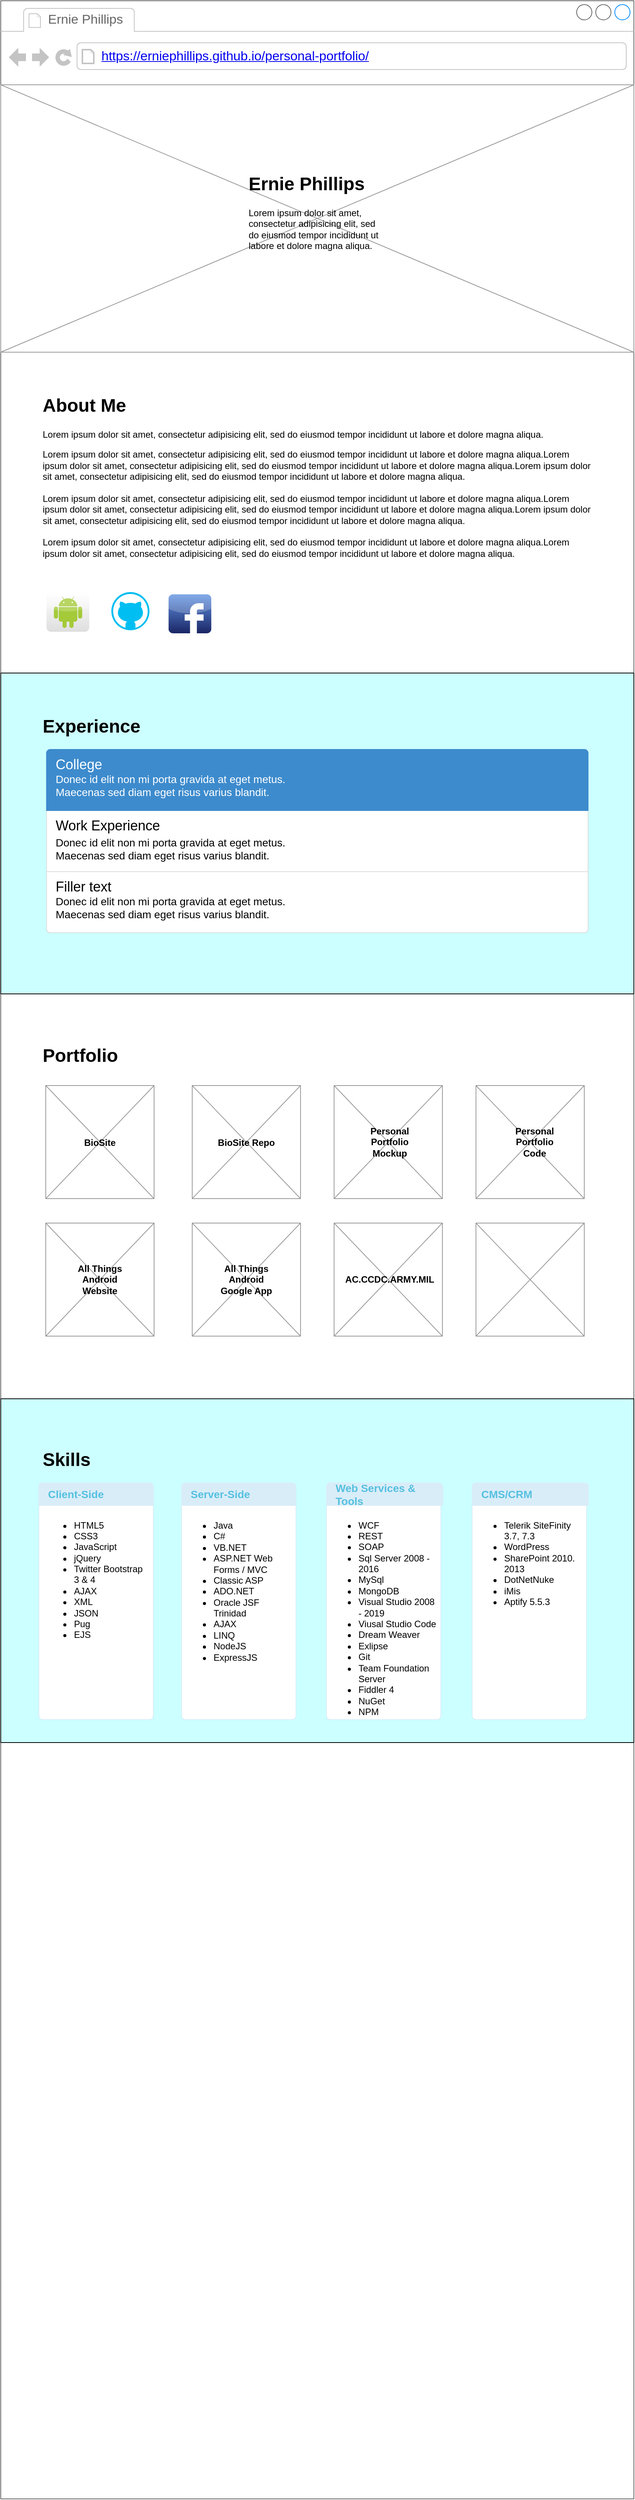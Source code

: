 <mxfile version="11.1.4" type="github"><diagram id="XvP-NfE9k2tqU_tiFjAC" name="Page-1"><mxGraphModel dx="1422" dy="715" grid="1" gridSize="10" guides="1" tooltips="1" connect="1" arrows="1" fold="1" page="1" pageScale="1" pageWidth="850" pageHeight="1100" math="0" shadow="0"><root><mxCell id="0"/><mxCell id="1" parent="0"/><mxCell id="Pns0g27VDbzkiIFMj3sT-1" value="" style="strokeWidth=1;shadow=0;dashed=0;align=center;html=1;shape=mxgraph.mockup.containers.browserWindow;rSize=0;fillColor=#ffffff;strokeColor=#666666;strokeColor2=#008cff;strokeColor3=#c4c4c4;mainText=,;recursiveResize=0;movable=0;resizable=0;rotatable=0;deletable=0;editable=0;connectable=0;" vertex="1" parent="1"><mxGeometry x="10" y="10" width="830" height="3270" as="geometry"/></mxCell><mxCell id="Pns0g27VDbzkiIFMj3sT-2" value="Ernie Phillips" style="strokeWidth=1;shadow=0;dashed=0;align=center;html=1;shape=mxgraph.mockup.containers.anchor;fontSize=17;fontColor=#666666;align=left;" vertex="1" parent="Pns0g27VDbzkiIFMj3sT-1"><mxGeometry x="60" y="12" width="110" height="26" as="geometry"/></mxCell><mxCell id="Pns0g27VDbzkiIFMj3sT-3" value="&lt;a href=&quot;https://erniephillips.github.io/personal-portfolio/&quot;&gt;https://erniephillips.github.io/personal-portfolio/&lt;/a&gt;" style="strokeWidth=1;shadow=0;dashed=0;align=center;html=1;shape=mxgraph.mockup.containers.anchor;rSize=0;fontSize=17;fontColor=#666666;align=left;" vertex="1" parent="Pns0g27VDbzkiIFMj3sT-1"><mxGeometry x="130" y="60" width="250" height="26" as="geometry"/></mxCell><mxCell id="Pns0g27VDbzkiIFMj3sT-9" value="&lt;h1&gt;About Me&lt;/h1&gt;&lt;p&gt;Lorem ipsum dolor sit amet, consectetur adipisicing elit, sed do eiusmod tempor incididunt ut labore et dolore magna aliqua.&amp;nbsp;&lt;/p&gt;Lorem ipsum dolor sit amet, consectetur adipisicing elit, sed do eiusmod tempor incididunt ut labore et dolore magna aliqua.Lorem ipsum dolor sit amet, consectetur adipisicing elit, sed do eiusmod tempor incididunt ut labore et dolore magna aliqua.Lorem ipsum dolor sit amet, consectetur adipisicing elit, sed do eiusmod tempor incididunt ut labore et dolore magna aliqua.&lt;br&gt;&lt;br&gt;Lorem ipsum dolor sit amet, consectetur adipisicing elit, sed do eiusmod tempor incididunt ut labore et dolore magna aliqua.Lorem ipsum dolor sit amet, consectetur adipisicing elit, sed do eiusmod tempor incididunt ut labore et dolore magna aliqua.Lorem ipsum dolor sit amet, consectetur adipisicing elit, sed do eiusmod tempor incididunt ut labore et dolore magna aliqua.&lt;br&gt;&lt;br&gt;Lorem ipsum dolor sit amet, consectetur adipisicing elit, sed do eiusmod tempor incididunt ut labore et dolore magna aliqua.Lorem ipsum dolor sit amet, consectetur adipisicing elit, sed do eiusmod tempor incididunt ut labore et dolore magna aliqua." style="text;html=1;strokeColor=none;fillColor=none;spacing=5;spacingTop=-20;whiteSpace=wrap;overflow=hidden;rounded=0;movable=0;resizable=0;rotatable=0;deletable=0;editable=0;connectable=0;" vertex="1" parent="Pns0g27VDbzkiIFMj3sT-1"><mxGeometry x="50" y="510" width="730" height="320" as="geometry"/></mxCell><mxCell id="Pns0g27VDbzkiIFMj3sT-10" value="" style="dashed=0;outlineConnect=0;html=1;align=center;labelPosition=center;verticalLabelPosition=bottom;verticalAlign=top;shape=mxgraph.webicons.android;fillColor=#FFFFFF;gradientColor=#DFDEDE" vertex="1" parent="Pns0g27VDbzkiIFMj3sT-1"><mxGeometry x="60" y="774" width="56" height="52" as="geometry"/></mxCell><mxCell id="Pns0g27VDbzkiIFMj3sT-11" value="" style="verticalLabelPosition=bottom;html=1;verticalAlign=top;align=center;strokeColor=none;fillColor=#00BEF2;shape=mxgraph.azure.github_code;pointerEvents=1;" vertex="1" parent="Pns0g27VDbzkiIFMj3sT-1"><mxGeometry x="145" y="774" width="50" height="50" as="geometry"/></mxCell><mxCell id="Pns0g27VDbzkiIFMj3sT-12" value="" style="dashed=0;outlineConnect=0;html=1;align=center;labelPosition=center;verticalLabelPosition=bottom;verticalAlign=top;shape=mxgraph.webicons.facebook;fillColor=#6294E4;gradientColor=#1A2665" vertex="1" parent="Pns0g27VDbzkiIFMj3sT-1"><mxGeometry x="220" y="777" width="56" height="51" as="geometry"/></mxCell><mxCell id="Pns0g27VDbzkiIFMj3sT-13" value="" style="whiteSpace=wrap;html=1;fillColor=#CCFFFF;movable=0;resizable=0;rotatable=0;deletable=0;editable=0;connectable=0;" vertex="1" parent="Pns0g27VDbzkiIFMj3sT-1"><mxGeometry y="880" width="830" height="420" as="geometry"/></mxCell><mxCell id="Pns0g27VDbzkiIFMj3sT-14" value="&lt;h1&gt;Experience&lt;/h1&gt;&lt;div&gt;&lt;br&gt;&lt;/div&gt;&lt;p&gt;&lt;/p&gt;" style="text;html=1;strokeColor=none;fillColor=none;spacing=5;spacingTop=-20;whiteSpace=wrap;overflow=hidden;rounded=0;movable=0;resizable=0;rotatable=0;deletable=0;editable=0;connectable=0;" vertex="1" parent="Pns0g27VDbzkiIFMj3sT-1"><mxGeometry x="50" y="930" width="730" height="320" as="geometry"/></mxCell><mxCell id="Pns0g27VDbzkiIFMj3sT-15" value="" style="html=1;shadow=0;dashed=0;shape=mxgraph.bootstrap.rrect;rSize=5;fillColor=#ffffff;strokeColor=#dddddd;whiteSpace=wrap;" vertex="1" parent="Pns0g27VDbzkiIFMj3sT-1"><mxGeometry x="60" y="980" width="710" height="240" as="geometry"/></mxCell><mxCell id="Pns0g27VDbzkiIFMj3sT-16" value="Donec id elit non mi porta gravida at eget metus.&#10;Maecenas sed diam eget risus varius blandit." style="strokeColor=inherit;fillColor=inherit;gradientColor=inherit;html=1;shadow=0;dashed=0;shape=mxgraph.bootstrap.rect;perimeter=none;spacingLeft=10;align=left;fontSize=14;whiteSpace=wrap;verticalAlign=bottom;spacingBottom=10;resizeWidth=1;" vertex="1" parent="Pns0g27VDbzkiIFMj3sT-15"><mxGeometry width="710" height="80" relative="1" as="geometry"><mxPoint y="80" as="offset"/></mxGeometry></mxCell><mxCell id="Pns0g27VDbzkiIFMj3sT-17" value="Work Experience" style="html=1;shadow=0;dashed=0;shape=mxgraph.bootstrap.anchor;spacingLeft=10;align=left;fontSize=18;whiteSpace=wrap;resizeWidth=1;" vertex="1" parent="Pns0g27VDbzkiIFMj3sT-16"><mxGeometry width="710" height="40" relative="1" as="geometry"/></mxCell><mxCell id="Pns0g27VDbzkiIFMj3sT-18" value="Donec id elit non mi porta gravida at eget metus.&#10;Maecenas sed diam eget risus varius blandit." style="strokeColor=inherit;fillColor=inherit;gradientColor=inherit;html=1;shadow=0;dashed=0;shape=mxgraph.bootstrap.bottomButton;rSize=5;spacingLeft=10;align=left;fontSize=14;perimeter=none;whiteSpace=wrap;verticalAlign=bottom;spacingBottom=13;resizeWidth=1;" vertex="1" parent="Pns0g27VDbzkiIFMj3sT-15"><mxGeometry y="1" width="710" height="80" relative="1" as="geometry"><mxPoint y="-80" as="offset"/></mxGeometry></mxCell><mxCell id="Pns0g27VDbzkiIFMj3sT-19" value="Filler text" style="html=1;shadow=0;dashed=0;shape=mxgraph.bootstrap.anchor;spacingLeft=10;align=left;fontSize=18;whiteSpace=wrap;resizeWidth=1;" vertex="1" parent="Pns0g27VDbzkiIFMj3sT-18"><mxGeometry width="710" height="40" relative="1" as="geometry"/></mxCell><mxCell id="Pns0g27VDbzkiIFMj3sT-20" value="Donec id elit non mi porta gravida at eget metus.&#10;Maecenas sed diam eget risus varius blandit." style="html=1;shadow=0;dashed=0;shape=mxgraph.bootstrap.topButton;rSize=5;fillColor=#3D8BCD;strokeColor=#3D8BCD;fontColor=#ffffff;spacingLeft=10;align=left;fontSize=14;perimeter=none;whiteSpace=wrap;verticalAlign=bottom;spacingBottom=13;resizeWidth=1;" vertex="1" parent="Pns0g27VDbzkiIFMj3sT-15"><mxGeometry width="710" height="80" relative="1" as="geometry"/></mxCell><mxCell id="Pns0g27VDbzkiIFMj3sT-21" value="College" style="html=1;shadow=0;dashed=0;shape=mxgraph.bootstrap.anchor;fontColor=#ffffff;spacingLeft=10;align=left;fontSize=18;whiteSpace=wrap;resizeWidth=1;" vertex="1" parent="Pns0g27VDbzkiIFMj3sT-20"><mxGeometry width="710" height="40" relative="1" as="geometry"/></mxCell><mxCell id="Pns0g27VDbzkiIFMj3sT-22" value="&lt;h1&gt;Portfolio&lt;/h1&gt;&lt;p&gt;&lt;/p&gt;" style="text;html=1;strokeColor=none;fillColor=none;spacing=5;spacingTop=-20;whiteSpace=wrap;overflow=hidden;rounded=0;movable=0;resizable=0;rotatable=0;deletable=0;editable=0;connectable=0;" vertex="1" parent="Pns0g27VDbzkiIFMj3sT-1"><mxGeometry x="50" y="1361" width="730" height="320" as="geometry"/></mxCell><mxCell id="Pns0g27VDbzkiIFMj3sT-42" value="" style="verticalLabelPosition=bottom;shadow=0;dashed=0;align=center;html=1;verticalAlign=top;strokeWidth=1;shape=mxgraph.mockup.graphics.simpleIcon;strokeColor=#999999;fillColor=#ffffff;movable=0;resizable=0;rotatable=0;deletable=0;editable=0;connectable=0;" vertex="1" parent="Pns0g27VDbzkiIFMj3sT-1"><mxGeometry x="251" y="1420" width="142" height="148" as="geometry"/></mxCell><mxCell id="Pns0g27VDbzkiIFMj3sT-45" value="" style="verticalLabelPosition=bottom;shadow=0;dashed=0;align=center;html=1;verticalAlign=top;strokeWidth=1;shape=mxgraph.mockup.graphics.simpleIcon;strokeColor=#999999;fillColor=#ffffff;movable=0;resizable=0;rotatable=0;deletable=0;editable=0;connectable=0;" vertex="1" parent="Pns0g27VDbzkiIFMj3sT-1"><mxGeometry x="59" y="1420" width="142" height="148" as="geometry"/></mxCell><mxCell id="Pns0g27VDbzkiIFMj3sT-47" value="" style="verticalLabelPosition=bottom;shadow=0;dashed=0;align=center;html=1;verticalAlign=top;strokeWidth=1;shape=mxgraph.mockup.graphics.simpleIcon;strokeColor=#999999;fillColor=#ffffff;movable=0;resizable=0;rotatable=0;deletable=0;editable=0;connectable=0;" vertex="1" parent="Pns0g27VDbzkiIFMj3sT-1"><mxGeometry x="437" y="1420" width="142" height="148" as="geometry"/></mxCell><mxCell id="Pns0g27VDbzkiIFMj3sT-46" value="" style="verticalLabelPosition=bottom;shadow=0;dashed=0;align=center;html=1;verticalAlign=top;strokeWidth=1;shape=mxgraph.mockup.graphics.simpleIcon;strokeColor=#999999;fillColor=#ffffff;movable=0;resizable=0;rotatable=0;deletable=0;editable=0;connectable=0;" vertex="1" parent="Pns0g27VDbzkiIFMj3sT-1"><mxGeometry x="623" y="1420" width="142" height="148" as="geometry"/></mxCell><mxCell id="Pns0g27VDbzkiIFMj3sT-48" value="" style="verticalLabelPosition=bottom;shadow=0;dashed=0;align=center;html=1;verticalAlign=top;strokeWidth=1;shape=mxgraph.mockup.graphics.simpleIcon;strokeColor=#999999;fillColor=#ffffff;movable=0;resizable=0;rotatable=0;deletable=0;editable=0;connectable=0;" vertex="1" parent="Pns0g27VDbzkiIFMj3sT-1"><mxGeometry x="251" y="1600" width="142" height="148" as="geometry"/></mxCell><mxCell id="Pns0g27VDbzkiIFMj3sT-49" value="" style="verticalLabelPosition=bottom;shadow=0;dashed=0;align=center;html=1;verticalAlign=top;strokeWidth=1;shape=mxgraph.mockup.graphics.simpleIcon;strokeColor=#999999;fillColor=#ffffff;movable=0;resizable=0;rotatable=0;deletable=0;editable=0;connectable=0;" vertex="1" parent="Pns0g27VDbzkiIFMj3sT-1"><mxGeometry x="59" y="1600" width="142" height="148" as="geometry"/></mxCell><mxCell id="Pns0g27VDbzkiIFMj3sT-50" value="" style="verticalLabelPosition=bottom;shadow=0;dashed=0;align=center;html=1;verticalAlign=top;strokeWidth=1;shape=mxgraph.mockup.graphics.simpleIcon;strokeColor=#999999;fillColor=#ffffff;movable=0;resizable=0;rotatable=0;deletable=0;editable=0;connectable=0;" vertex="1" parent="Pns0g27VDbzkiIFMj3sT-1"><mxGeometry x="437" y="1600" width="142" height="148" as="geometry"/></mxCell><mxCell id="Pns0g27VDbzkiIFMj3sT-51" value="" style="verticalLabelPosition=bottom;shadow=0;dashed=0;align=center;html=1;verticalAlign=top;strokeWidth=1;shape=mxgraph.mockup.graphics.simpleIcon;strokeColor=#999999;fillColor=#ffffff;movable=0;resizable=0;rotatable=0;deletable=0;editable=0;connectable=0;" vertex="1" parent="Pns0g27VDbzkiIFMj3sT-1"><mxGeometry x="623" y="1600" width="142" height="148" as="geometry"/></mxCell><mxCell id="Pns0g27VDbzkiIFMj3sT-53" value="&lt;b&gt;BioSite&lt;/b&gt;" style="text;html=1;strokeColor=none;fillColor=none;align=center;verticalAlign=middle;whiteSpace=wrap;rounded=0;" vertex="1" parent="Pns0g27VDbzkiIFMj3sT-1"><mxGeometry x="90" y="1470" width="80" height="50" as="geometry"/></mxCell><mxCell id="Pns0g27VDbzkiIFMj3sT-54" value="&lt;b&gt;BioSite Repo&lt;/b&gt;" style="text;html=1;strokeColor=none;fillColor=none;align=center;verticalAlign=middle;whiteSpace=wrap;rounded=0;" vertex="1" parent="Pns0g27VDbzkiIFMj3sT-1"><mxGeometry x="282" y="1470" width="80" height="50" as="geometry"/></mxCell><mxCell id="Pns0g27VDbzkiIFMj3sT-55" value="&lt;b&gt;Personal Portfolio Mockup&lt;/b&gt;" style="text;html=1;strokeColor=none;fillColor=none;align=center;verticalAlign=middle;whiteSpace=wrap;rounded=0;" vertex="1" parent="Pns0g27VDbzkiIFMj3sT-1"><mxGeometry x="470" y="1469" width="80" height="50" as="geometry"/></mxCell><mxCell id="Pns0g27VDbzkiIFMj3sT-56" value="&lt;b&gt;Personal Portfolio Code&lt;/b&gt;" style="text;html=1;strokeColor=none;fillColor=none;align=center;verticalAlign=middle;whiteSpace=wrap;rounded=0;" vertex="1" parent="Pns0g27VDbzkiIFMj3sT-1"><mxGeometry x="660" y="1469" width="80" height="50" as="geometry"/></mxCell><mxCell id="Pns0g27VDbzkiIFMj3sT-57" value="&lt;b&gt;All Things Android Website&lt;/b&gt;" style="text;html=1;strokeColor=none;fillColor=none;align=center;verticalAlign=middle;whiteSpace=wrap;rounded=0;" vertex="1" parent="Pns0g27VDbzkiIFMj3sT-1"><mxGeometry x="90" y="1649" width="80" height="50" as="geometry"/></mxCell><mxCell id="Pns0g27VDbzkiIFMj3sT-58" value="&lt;b&gt;All Things Android Google App&lt;/b&gt;" style="text;html=1;strokeColor=none;fillColor=none;align=center;verticalAlign=middle;whiteSpace=wrap;rounded=0;" vertex="1" parent="Pns0g27VDbzkiIFMj3sT-1"><mxGeometry x="282" y="1649" width="80" height="50" as="geometry"/></mxCell><mxCell id="Pns0g27VDbzkiIFMj3sT-59" value="&lt;b&gt;AC.CCDC.ARMY.MIL&lt;/b&gt;" style="text;html=1;strokeColor=none;fillColor=none;align=center;verticalAlign=middle;whiteSpace=wrap;rounded=0;" vertex="1" parent="Pns0g27VDbzkiIFMj3sT-1"><mxGeometry x="440" y="1649" width="140" height="50" as="geometry"/></mxCell><mxCell id="Pns0g27VDbzkiIFMj3sT-60" value="" style="whiteSpace=wrap;html=1;fillColor=#CCFFFF;movable=1;resizable=1;rotatable=1;deletable=1;editable=1;connectable=1;" vertex="1" parent="Pns0g27VDbzkiIFMj3sT-1"><mxGeometry y="1830" width="830" height="450" as="geometry"/></mxCell><mxCell id="Pns0g27VDbzkiIFMj3sT-61" value="&lt;h1&gt;Skills&lt;/h1&gt;&lt;p&gt;&lt;/p&gt;" style="text;html=1;strokeColor=none;fillColor=none;spacing=5;spacingTop=-20;whiteSpace=wrap;overflow=hidden;rounded=0;movable=1;resizable=1;rotatable=1;deletable=1;editable=1;connectable=1;" vertex="1" parent="Pns0g27VDbzkiIFMj3sT-1"><mxGeometry x="50" y="1890" width="730" height="320" as="geometry"/></mxCell><mxCell id="Pns0g27VDbzkiIFMj3sT-62" value="" style="html=1;shadow=0;dashed=0;shape=mxgraph.bootstrap.rrect;align=center;rSize=5;strokeColor=#D9EDF8;fillColor=#ffffff;fontColor=#f0f0f0;spacingTop=30;whiteSpace=wrap;" vertex="1" parent="Pns0g27VDbzkiIFMj3sT-1"><mxGeometry x="50" y="1940" width="150" height="310" as="geometry"/></mxCell><mxCell id="Pns0g27VDbzkiIFMj3sT-63" value="Client-Side" style="html=1;shadow=0;dashed=0;shape=mxgraph.bootstrap.topButton;rSize=5;strokeColor=none;fillColor=#D9EDF8;fontColor=#55C0E0;fontSize=14;fontStyle=1;align=left;spacingLeft=10;whiteSpace=wrap;resizeWidth=1;" vertex="1" parent="Pns0g27VDbzkiIFMj3sT-62"><mxGeometry width="150.0" height="30" relative="1" as="geometry"/></mxCell><mxCell id="Pns0g27VDbzkiIFMj3sT-66" value="&lt;ul&gt;&lt;li&gt;HTML5&lt;/li&gt;&lt;li&gt;CSS3&lt;/li&gt;&lt;li&gt;JavaScript&lt;/li&gt;&lt;li&gt;jQuery&lt;/li&gt;&lt;li&gt;Twitter Bootstrap 3 &amp;amp; 4&lt;/li&gt;&lt;li&gt;AJAX&lt;/li&gt;&lt;li&gt;XML&lt;/li&gt;&lt;li&gt;JSON&lt;/li&gt;&lt;li&gt;Pug&lt;/li&gt;&lt;li&gt;EJS&lt;/li&gt;&lt;/ul&gt;" style="text;strokeColor=none;fillColor=none;html=1;whiteSpace=wrap;verticalAlign=middle;overflow=hidden;" vertex="1" parent="Pns0g27VDbzkiIFMj3sT-62"><mxGeometry x="4" y="34" width="142" height="176" as="geometry"/></mxCell><mxCell id="Pns0g27VDbzkiIFMj3sT-64" value="" style="html=1;shadow=0;dashed=0;shape=mxgraph.bootstrap.rrect;align=center;rSize=5;strokeColor=#D9EDF8;fillColor=#ffffff;fontColor=#f0f0f0;spacingTop=30;whiteSpace=wrap;" vertex="1" parent="Pns0g27VDbzkiIFMj3sT-1"><mxGeometry x="237" y="1940" width="150" height="310" as="geometry"/></mxCell><mxCell id="Pns0g27VDbzkiIFMj3sT-65" value="Server-Side" style="html=1;shadow=0;dashed=0;shape=mxgraph.bootstrap.topButton;rSize=5;strokeColor=none;fillColor=#D9EDF8;fontColor=#55C0E0;fontSize=14;fontStyle=1;align=left;spacingLeft=10;whiteSpace=wrap;resizeWidth=1;" vertex="1" parent="Pns0g27VDbzkiIFMj3sT-64"><mxGeometry width="150" height="30" relative="1" as="geometry"/></mxCell><mxCell id="Pns0g27VDbzkiIFMj3sT-67" value="&lt;ul&gt;&lt;li&gt;Java&lt;/li&gt;&lt;li&gt;C#&lt;/li&gt;&lt;li&gt;VB.NET&lt;/li&gt;&lt;li&gt;ASP.NET Web Forms / MVC&lt;/li&gt;&lt;li&gt;Classic ASP&lt;/li&gt;&lt;li&gt;ADO.NET&lt;/li&gt;&lt;li&gt;Oracle JSF Trinidad&lt;/li&gt;&lt;li&gt;AJAX&lt;/li&gt;&lt;li&gt;LINQ&lt;/li&gt;&lt;li&gt;NodeJS&lt;/li&gt;&lt;li&gt;ExpressJS&lt;/li&gt;&lt;/ul&gt;" style="text;strokeColor=none;fillColor=none;html=1;whiteSpace=wrap;verticalAlign=middle;overflow=hidden;" vertex="1" parent="Pns0g27VDbzkiIFMj3sT-64"><mxGeometry y="34" width="137" height="216" as="geometry"/></mxCell><mxCell id="Pns0g27VDbzkiIFMj3sT-7" value="" style="verticalLabelPosition=bottom;shadow=0;dashed=0;align=center;html=1;verticalAlign=top;strokeWidth=1;shape=mxgraph.mockup.graphics.simpleIcon;strokeColor=#999999;fillColor=#ffffff;movable=0;resizable=0;rotatable=0;deletable=0;editable=0;connectable=0;" vertex="1" parent="1"><mxGeometry x="10" y="120" width="830" height="350" as="geometry"/></mxCell><mxCell id="Pns0g27VDbzkiIFMj3sT-8" value="&lt;h1&gt;Ernie Phillips&lt;/h1&gt;&lt;p&gt;Lorem ipsum dolor sit amet, consectetur adipisicing elit, sed do eiusmod tempor incididunt ut labore et dolore magna aliqua.&lt;/p&gt;" style="text;html=1;strokeColor=none;fillColor=none;spacing=5;spacingTop=-20;whiteSpace=wrap;overflow=hidden;rounded=0;" vertex="1" parent="1"><mxGeometry x="330" y="230" width="190" height="120" as="geometry"/></mxCell><mxCell id="Pns0g27VDbzkiIFMj3sT-68" value="" style="html=1;shadow=0;dashed=0;shape=mxgraph.bootstrap.rrect;align=center;rSize=5;strokeColor=#D9EDF8;fillColor=#ffffff;fontColor=#f0f0f0;spacingTop=30;whiteSpace=wrap;" vertex="1" parent="1"><mxGeometry x="437" y="1950" width="150" height="310" as="geometry"/></mxCell><mxCell id="Pns0g27VDbzkiIFMj3sT-69" value="Web Services &amp;amp; Tools" style="html=1;shadow=0;dashed=0;shape=mxgraph.bootstrap.topButton;rSize=5;strokeColor=none;fillColor=#D9EDF8;fontColor=#55C0E0;fontSize=14;fontStyle=1;align=left;spacingLeft=10;whiteSpace=wrap;resizeWidth=1;" vertex="1" parent="Pns0g27VDbzkiIFMj3sT-68"><mxGeometry width="153" height="30" relative="1" as="geometry"/></mxCell><mxCell id="Pns0g27VDbzkiIFMj3sT-70" value="&lt;ul&gt;&lt;li&gt;WCF&lt;/li&gt;&lt;li&gt;REST&lt;/li&gt;&lt;li&gt;SOAP&lt;/li&gt;&lt;li&gt;Sql Server 2008 - 2016&lt;/li&gt;&lt;li&gt;MySql&lt;/li&gt;&lt;li&gt;MongoDB&lt;/li&gt;&lt;li&gt;Visual Studio 2008 - 2019&lt;/li&gt;&lt;li&gt;Viusal Studio Code&lt;/li&gt;&lt;li&gt;Dream Weaver&lt;/li&gt;&lt;li&gt;Exlipse&lt;/li&gt;&lt;li&gt;Git&lt;/li&gt;&lt;li&gt;Team Foundation Server&lt;/li&gt;&lt;li&gt;Fiddler 4&lt;/li&gt;&lt;li&gt;NuGet&lt;/li&gt;&lt;li&gt;NPM&lt;/li&gt;&lt;/ul&gt;" style="text;strokeColor=none;fillColor=none;html=1;whiteSpace=wrap;verticalAlign=middle;overflow=hidden;" vertex="1" parent="Pns0g27VDbzkiIFMj3sT-68"><mxGeometry y="34.444" width="149.175" height="275.556" as="geometry"/></mxCell><mxCell id="Pns0g27VDbzkiIFMj3sT-71" value="" style="html=1;shadow=0;dashed=0;shape=mxgraph.bootstrap.rrect;align=center;rSize=5;strokeColor=#D9EDF8;fillColor=#ffffff;fontColor=#f0f0f0;spacingTop=30;whiteSpace=wrap;" vertex="1" parent="1"><mxGeometry x="628" y="1950" width="150" height="310" as="geometry"/></mxCell><mxCell id="Pns0g27VDbzkiIFMj3sT-72" value="CMS/CRM" style="html=1;shadow=0;dashed=0;shape=mxgraph.bootstrap.topButton;rSize=5;strokeColor=none;fillColor=#D9EDF8;fontColor=#55C0E0;fontSize=14;fontStyle=1;align=left;spacingLeft=10;whiteSpace=wrap;resizeWidth=1;" vertex="1" parent="Pns0g27VDbzkiIFMj3sT-71"><mxGeometry width="153" height="30" relative="1" as="geometry"/></mxCell><mxCell id="Pns0g27VDbzkiIFMj3sT-73" value="&lt;ul&gt;&lt;li&gt;Telerik SiteFinity 3.7, 7.3&lt;/li&gt;&lt;li&gt;WordPress&lt;/li&gt;&lt;li&gt;SharePoint 2010. 2013&lt;/li&gt;&lt;li&gt;DotNetNuke&lt;/li&gt;&lt;li&gt;iMis&lt;/li&gt;&lt;li&gt;Aptify 5.5.3&lt;/li&gt;&lt;/ul&gt;" style="text;strokeColor=none;fillColor=none;html=1;whiteSpace=wrap;verticalAlign=middle;overflow=hidden;" vertex="1" parent="Pns0g27VDbzkiIFMj3sT-71"><mxGeometry y="34" width="149" height="136" as="geometry"/></mxCell></root></mxGraphModel></diagram></mxfile>